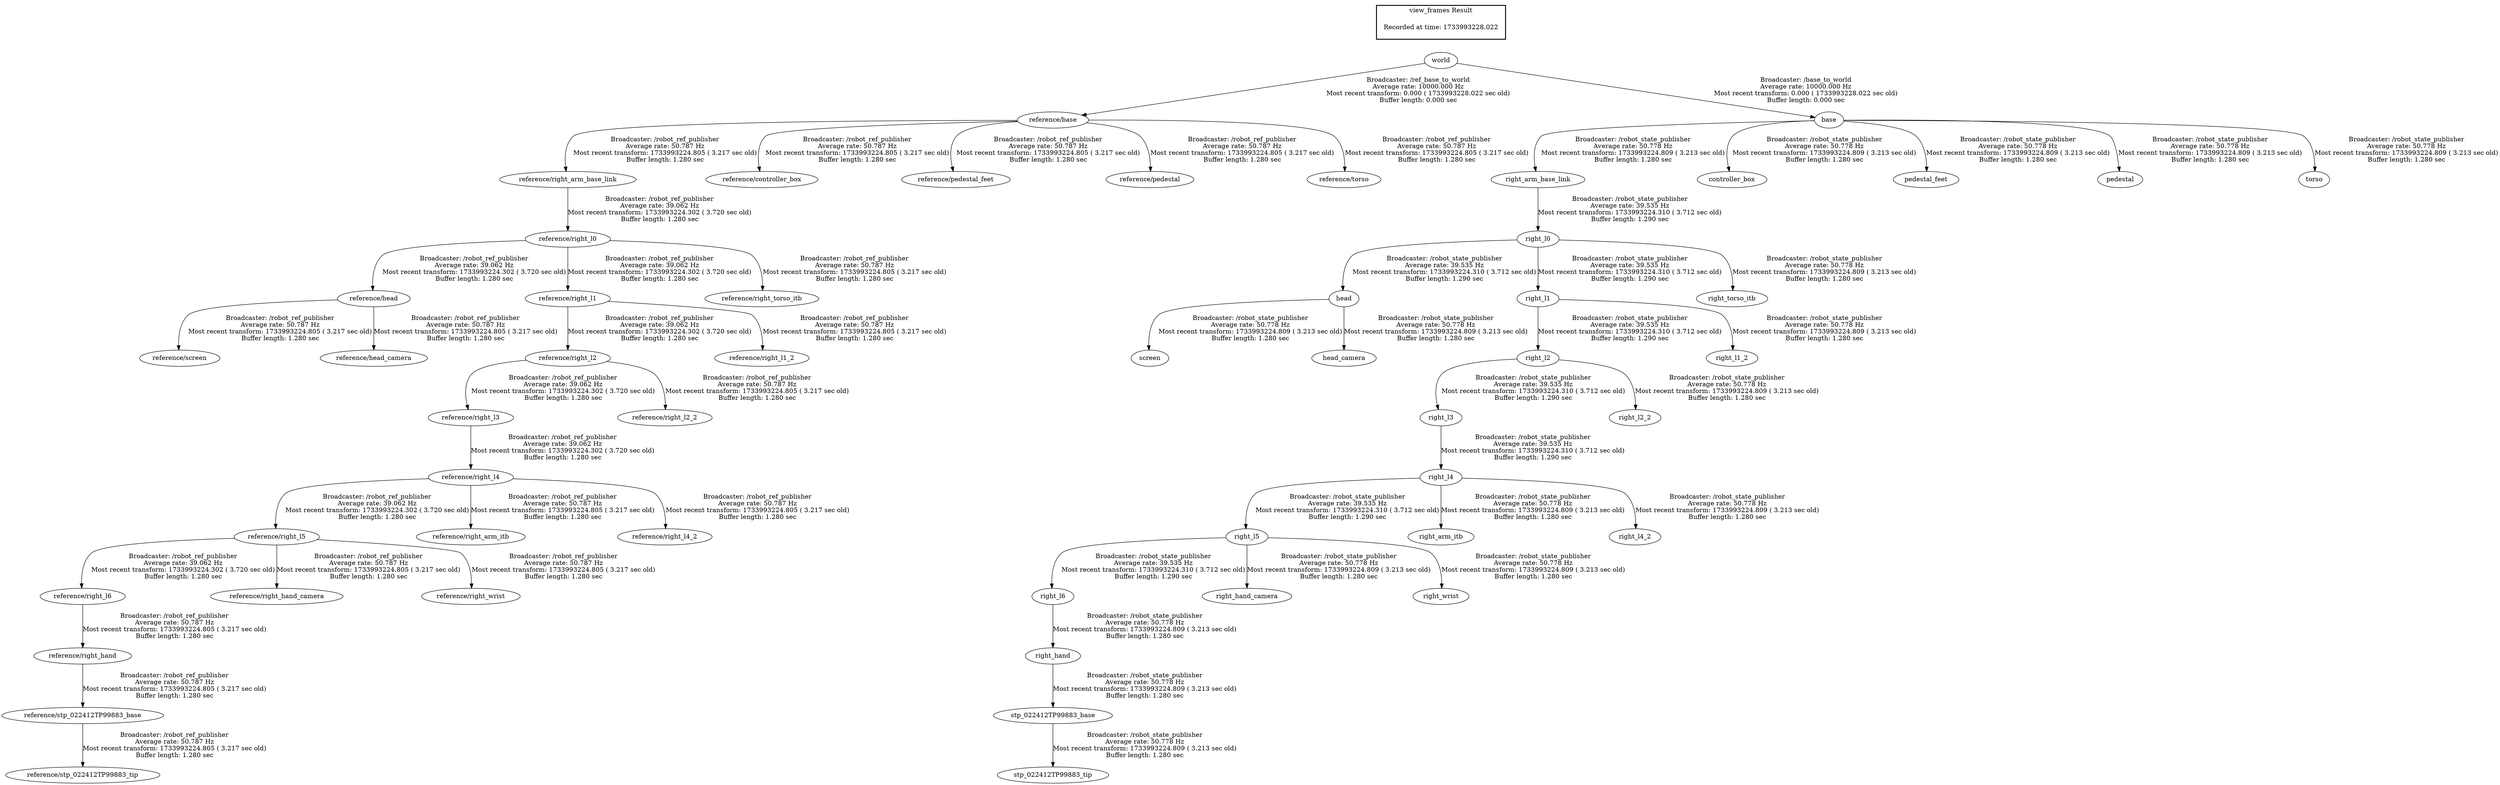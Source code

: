 digraph G {
"world" -> "reference/base"[label="Broadcaster: /ref_base_to_world\nAverage rate: 10000.000 Hz\nMost recent transform: 0.000 ( 1733993228.022 sec old)\nBuffer length: 0.000 sec\n"];
"world" -> "base"[label="Broadcaster: /base_to_world\nAverage rate: 10000.000 Hz\nMost recent transform: 0.000 ( 1733993228.022 sec old)\nBuffer length: 0.000 sec\n"];
"right_l0" -> "head"[label="Broadcaster: /robot_state_publisher\nAverage rate: 39.535 Hz\nMost recent transform: 1733993224.310 ( 3.712 sec old)\nBuffer length: 1.290 sec\n"];
"right_arm_base_link" -> "right_l0"[label="Broadcaster: /robot_state_publisher\nAverage rate: 39.535 Hz\nMost recent transform: 1733993224.310 ( 3.712 sec old)\nBuffer length: 1.290 sec\n"];
"base" -> "right_arm_base_link"[label="Broadcaster: /robot_state_publisher\nAverage rate: 50.778 Hz\nMost recent transform: 1733993224.809 ( 3.213 sec old)\nBuffer length: 1.280 sec\n"];
"right_l0" -> "right_l1"[label="Broadcaster: /robot_state_publisher\nAverage rate: 39.535 Hz\nMost recent transform: 1733993224.310 ( 3.712 sec old)\nBuffer length: 1.290 sec\n"];
"right_l1" -> "right_l2"[label="Broadcaster: /robot_state_publisher\nAverage rate: 39.535 Hz\nMost recent transform: 1733993224.310 ( 3.712 sec old)\nBuffer length: 1.290 sec\n"];
"right_l2" -> "right_l3"[label="Broadcaster: /robot_state_publisher\nAverage rate: 39.535 Hz\nMost recent transform: 1733993224.310 ( 3.712 sec old)\nBuffer length: 1.290 sec\n"];
"right_l3" -> "right_l4"[label="Broadcaster: /robot_state_publisher\nAverage rate: 39.535 Hz\nMost recent transform: 1733993224.310 ( 3.712 sec old)\nBuffer length: 1.290 sec\n"];
"right_l4" -> "right_l5"[label="Broadcaster: /robot_state_publisher\nAverage rate: 39.535 Hz\nMost recent transform: 1733993224.310 ( 3.712 sec old)\nBuffer length: 1.290 sec\n"];
"right_l5" -> "right_l6"[label="Broadcaster: /robot_state_publisher\nAverage rate: 39.535 Hz\nMost recent transform: 1733993224.310 ( 3.712 sec old)\nBuffer length: 1.290 sec\n"];
"reference/right_l0" -> "reference/head"[label="Broadcaster: /robot_ref_publisher\nAverage rate: 39.062 Hz\nMost recent transform: 1733993224.302 ( 3.720 sec old)\nBuffer length: 1.280 sec\n"];
"reference/right_arm_base_link" -> "reference/right_l0"[label="Broadcaster: /robot_ref_publisher\nAverage rate: 39.062 Hz\nMost recent transform: 1733993224.302 ( 3.720 sec old)\nBuffer length: 1.280 sec\n"];
"reference/base" -> "reference/right_arm_base_link"[label="Broadcaster: /robot_ref_publisher\nAverage rate: 50.787 Hz\nMost recent transform: 1733993224.805 ( 3.217 sec old)\nBuffer length: 1.280 sec\n"];
"reference/right_l0" -> "reference/right_l1"[label="Broadcaster: /robot_ref_publisher\nAverage rate: 39.062 Hz\nMost recent transform: 1733993224.302 ( 3.720 sec old)\nBuffer length: 1.280 sec\n"];
"reference/right_l1" -> "reference/right_l2"[label="Broadcaster: /robot_ref_publisher\nAverage rate: 39.062 Hz\nMost recent transform: 1733993224.302 ( 3.720 sec old)\nBuffer length: 1.280 sec\n"];
"reference/right_l2" -> "reference/right_l3"[label="Broadcaster: /robot_ref_publisher\nAverage rate: 39.062 Hz\nMost recent transform: 1733993224.302 ( 3.720 sec old)\nBuffer length: 1.280 sec\n"];
"reference/right_l3" -> "reference/right_l4"[label="Broadcaster: /robot_ref_publisher\nAverage rate: 39.062 Hz\nMost recent transform: 1733993224.302 ( 3.720 sec old)\nBuffer length: 1.280 sec\n"];
"reference/right_l4" -> "reference/right_l5"[label="Broadcaster: /robot_ref_publisher\nAverage rate: 39.062 Hz\nMost recent transform: 1733993224.302 ( 3.720 sec old)\nBuffer length: 1.280 sec\n"];
"reference/right_l5" -> "reference/right_l6"[label="Broadcaster: /robot_ref_publisher\nAverage rate: 39.062 Hz\nMost recent transform: 1733993224.302 ( 3.720 sec old)\nBuffer length: 1.280 sec\n"];
"reference/base" -> "reference/controller_box"[label="Broadcaster: /robot_ref_publisher\nAverage rate: 50.787 Hz\nMost recent transform: 1733993224.805 ( 3.217 sec old)\nBuffer length: 1.280 sec\n"];
"reference/head" -> "reference/screen"[label="Broadcaster: /robot_ref_publisher\nAverage rate: 50.787 Hz\nMost recent transform: 1733993224.805 ( 3.217 sec old)\nBuffer length: 1.280 sec\n"];
"reference/head" -> "reference/head_camera"[label="Broadcaster: /robot_ref_publisher\nAverage rate: 50.787 Hz\nMost recent transform: 1733993224.805 ( 3.217 sec old)\nBuffer length: 1.280 sec\n"];
"reference/base" -> "reference/pedestal_feet"[label="Broadcaster: /robot_ref_publisher\nAverage rate: 50.787 Hz\nMost recent transform: 1733993224.805 ( 3.217 sec old)\nBuffer length: 1.280 sec\n"];
"reference/base" -> "reference/pedestal"[label="Broadcaster: /robot_ref_publisher\nAverage rate: 50.787 Hz\nMost recent transform: 1733993224.805 ( 3.217 sec old)\nBuffer length: 1.280 sec\n"];
"reference/right_l4" -> "reference/right_arm_itb"[label="Broadcaster: /robot_ref_publisher\nAverage rate: 50.787 Hz\nMost recent transform: 1733993224.805 ( 3.217 sec old)\nBuffer length: 1.280 sec\n"];
"reference/right_l6" -> "reference/right_hand"[label="Broadcaster: /robot_ref_publisher\nAverage rate: 50.787 Hz\nMost recent transform: 1733993224.805 ( 3.217 sec old)\nBuffer length: 1.280 sec\n"];
"reference/right_l5" -> "reference/right_hand_camera"[label="Broadcaster: /robot_ref_publisher\nAverage rate: 50.787 Hz\nMost recent transform: 1733993224.805 ( 3.217 sec old)\nBuffer length: 1.280 sec\n"];
"reference/right_l1" -> "reference/right_l1_2"[label="Broadcaster: /robot_ref_publisher\nAverage rate: 50.787 Hz\nMost recent transform: 1733993224.805 ( 3.217 sec old)\nBuffer length: 1.280 sec\n"];
"reference/right_l2" -> "reference/right_l2_2"[label="Broadcaster: /robot_ref_publisher\nAverage rate: 50.787 Hz\nMost recent transform: 1733993224.805 ( 3.217 sec old)\nBuffer length: 1.280 sec\n"];
"reference/right_l4" -> "reference/right_l4_2"[label="Broadcaster: /robot_ref_publisher\nAverage rate: 50.787 Hz\nMost recent transform: 1733993224.805 ( 3.217 sec old)\nBuffer length: 1.280 sec\n"];
"reference/right_l0" -> "reference/right_torso_itb"[label="Broadcaster: /robot_ref_publisher\nAverage rate: 50.787 Hz\nMost recent transform: 1733993224.805 ( 3.217 sec old)\nBuffer length: 1.280 sec\n"];
"reference/right_l5" -> "reference/right_wrist"[label="Broadcaster: /robot_ref_publisher\nAverage rate: 50.787 Hz\nMost recent transform: 1733993224.805 ( 3.217 sec old)\nBuffer length: 1.280 sec\n"];
"reference/right_hand" -> "reference/stp_022412TP99883_base"[label="Broadcaster: /robot_ref_publisher\nAverage rate: 50.787 Hz\nMost recent transform: 1733993224.805 ( 3.217 sec old)\nBuffer length: 1.280 sec\n"];
"reference/stp_022412TP99883_base" -> "reference/stp_022412TP99883_tip"[label="Broadcaster: /robot_ref_publisher\nAverage rate: 50.787 Hz\nMost recent transform: 1733993224.805 ( 3.217 sec old)\nBuffer length: 1.280 sec\n"];
"reference/base" -> "reference/torso"[label="Broadcaster: /robot_ref_publisher\nAverage rate: 50.787 Hz\nMost recent transform: 1733993224.805 ( 3.217 sec old)\nBuffer length: 1.280 sec\n"];
"base" -> "controller_box"[label="Broadcaster: /robot_state_publisher\nAverage rate: 50.778 Hz\nMost recent transform: 1733993224.809 ( 3.213 sec old)\nBuffer length: 1.280 sec\n"];
"head" -> "screen"[label="Broadcaster: /robot_state_publisher\nAverage rate: 50.778 Hz\nMost recent transform: 1733993224.809 ( 3.213 sec old)\nBuffer length: 1.280 sec\n"];
"head" -> "head_camera"[label="Broadcaster: /robot_state_publisher\nAverage rate: 50.778 Hz\nMost recent transform: 1733993224.809 ( 3.213 sec old)\nBuffer length: 1.280 sec\n"];
"base" -> "pedestal_feet"[label="Broadcaster: /robot_state_publisher\nAverage rate: 50.778 Hz\nMost recent transform: 1733993224.809 ( 3.213 sec old)\nBuffer length: 1.280 sec\n"];
"base" -> "pedestal"[label="Broadcaster: /robot_state_publisher\nAverage rate: 50.778 Hz\nMost recent transform: 1733993224.809 ( 3.213 sec old)\nBuffer length: 1.280 sec\n"];
"right_l4" -> "right_arm_itb"[label="Broadcaster: /robot_state_publisher\nAverage rate: 50.778 Hz\nMost recent transform: 1733993224.809 ( 3.213 sec old)\nBuffer length: 1.280 sec\n"];
"right_l6" -> "right_hand"[label="Broadcaster: /robot_state_publisher\nAverage rate: 50.778 Hz\nMost recent transform: 1733993224.809 ( 3.213 sec old)\nBuffer length: 1.280 sec\n"];
"right_l5" -> "right_hand_camera"[label="Broadcaster: /robot_state_publisher\nAverage rate: 50.778 Hz\nMost recent transform: 1733993224.809 ( 3.213 sec old)\nBuffer length: 1.280 sec\n"];
"right_l1" -> "right_l1_2"[label="Broadcaster: /robot_state_publisher\nAverage rate: 50.778 Hz\nMost recent transform: 1733993224.809 ( 3.213 sec old)\nBuffer length: 1.280 sec\n"];
"right_l2" -> "right_l2_2"[label="Broadcaster: /robot_state_publisher\nAverage rate: 50.778 Hz\nMost recent transform: 1733993224.809 ( 3.213 sec old)\nBuffer length: 1.280 sec\n"];
"right_l4" -> "right_l4_2"[label="Broadcaster: /robot_state_publisher\nAverage rate: 50.778 Hz\nMost recent transform: 1733993224.809 ( 3.213 sec old)\nBuffer length: 1.280 sec\n"];
"right_l0" -> "right_torso_itb"[label="Broadcaster: /robot_state_publisher\nAverage rate: 50.778 Hz\nMost recent transform: 1733993224.809 ( 3.213 sec old)\nBuffer length: 1.280 sec\n"];
"right_l5" -> "right_wrist"[label="Broadcaster: /robot_state_publisher\nAverage rate: 50.778 Hz\nMost recent transform: 1733993224.809 ( 3.213 sec old)\nBuffer length: 1.280 sec\n"];
"right_hand" -> "stp_022412TP99883_base"[label="Broadcaster: /robot_state_publisher\nAverage rate: 50.778 Hz\nMost recent transform: 1733993224.809 ( 3.213 sec old)\nBuffer length: 1.280 sec\n"];
"stp_022412TP99883_base" -> "stp_022412TP99883_tip"[label="Broadcaster: /robot_state_publisher\nAverage rate: 50.778 Hz\nMost recent transform: 1733993224.809 ( 3.213 sec old)\nBuffer length: 1.280 sec\n"];
"base" -> "torso"[label="Broadcaster: /robot_state_publisher\nAverage rate: 50.778 Hz\nMost recent transform: 1733993224.809 ( 3.213 sec old)\nBuffer length: 1.280 sec\n"];
edge [style=invis];
 subgraph cluster_legend { style=bold; color=black; label ="view_frames Result";
"Recorded at time: 1733993228.022"[ shape=plaintext ] ;
 }->"world";
}